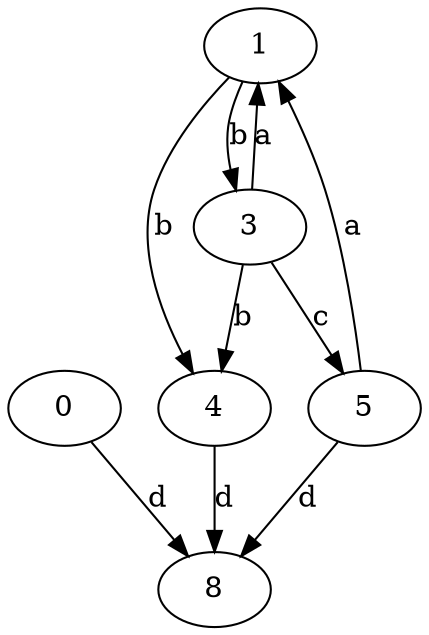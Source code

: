 strict digraph  {
0;
1;
3;
4;
5;
8;
0 -> 8  [label=d];
1 -> 3  [label=b];
1 -> 4  [label=b];
3 -> 1  [label=a];
3 -> 4  [label=b];
3 -> 5  [label=c];
4 -> 8  [label=d];
5 -> 1  [label=a];
5 -> 8  [label=d];
}

